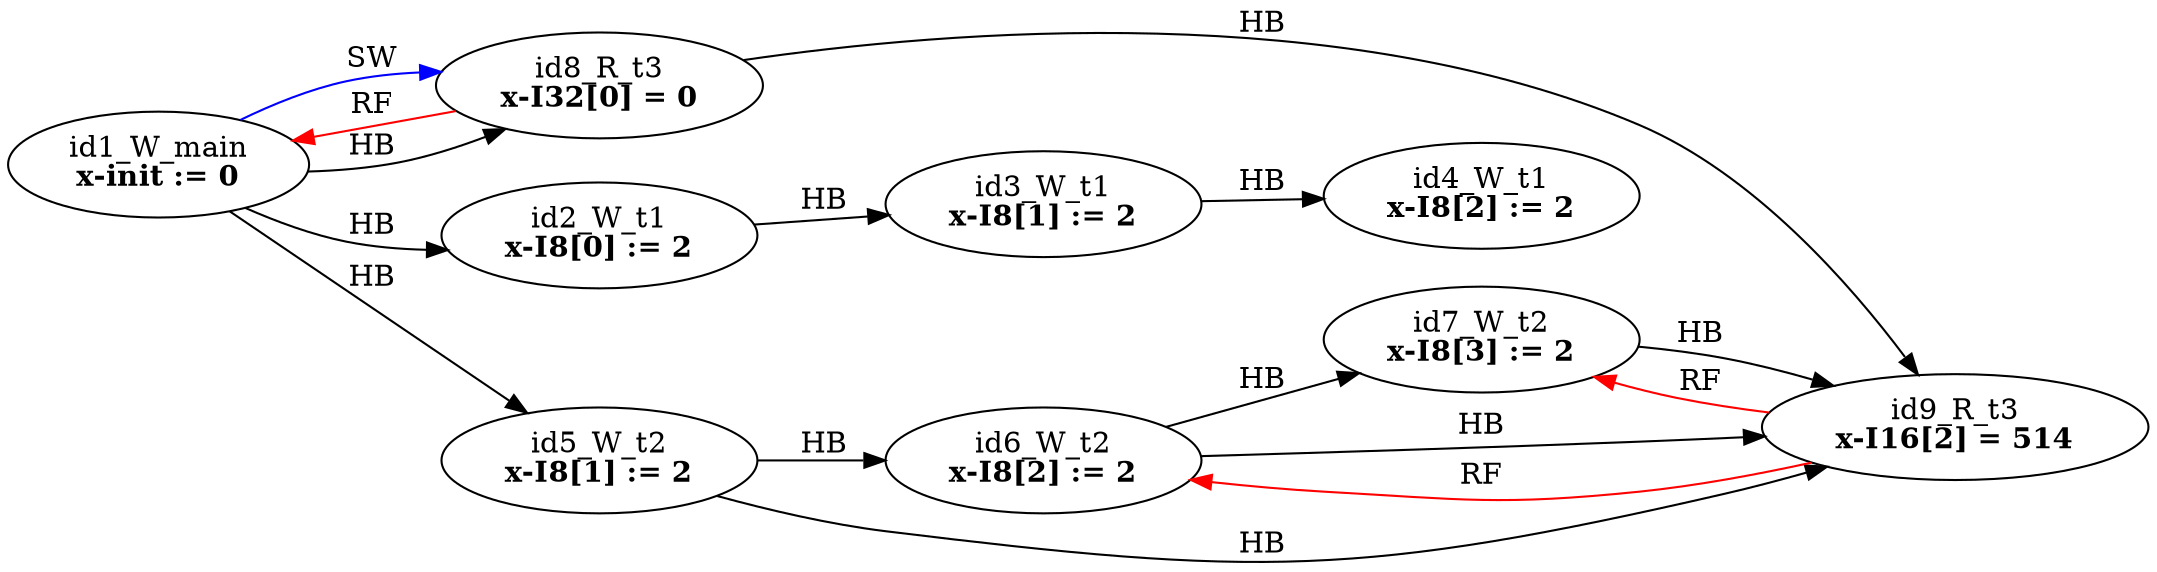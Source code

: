 digraph memory_model {
rankdir=LR;
splines=true; esep=0.5;
id2_W_t1 -> id3_W_t1 [label = "HB", color="black"];
id3_W_t1 -> id4_W_t1 [label = "HB", color="black"];
id5_W_t2 -> id6_W_t2 [label = "HB", color="black"];
id6_W_t2 -> id7_W_t2 [label = "HB", color="black"];
id8_R_t3 -> id9_R_t3 [label = "HB", color="black"];
id1_W_main -> id2_W_t1 [label = "HB", color="black"];
id1_W_main -> id5_W_t2 [label = "HB", color="black"];
id1_W_main -> id8_R_t3 [label = "HB", color="black"];
id5_W_t2 -> id9_R_t3 [label = "HB", color="black"];
id6_W_t2 -> id9_R_t3 [label = "HB", color="black"];
id7_W_t2 -> id9_R_t3 [label = "HB", color="black"];
id8_R_t3 -> id1_W_main [label = "RF", color="red"];
id9_R_t3 -> id6_W_t2 [label = "RF", color="red"];
id9_R_t3 -> id7_W_t2 [label = "RF", color="red"];
id1_W_main -> id8_R_t3 [label = "SW", color="blue"];
id1_W_main [label=<id1_W_main<br/><B>x-init := 0</B>>, pos="5.0,6!"]
id2_W_t1 [label=<id2_W_t1<br/><B>x-I8[0] := 2</B>>, pos="0,4!"]
id3_W_t1 [label=<id3_W_t1<br/><B>x-I8[1] := 2</B>>, pos="0,2!"]
id4_W_t1 [label=<id4_W_t1<br/><B>x-I8[2] := 2</B>>, pos="0,0!"]
id5_W_t2 [label=<id5_W_t2<br/><B>x-I8[1] := 2</B>>, pos="5,4!"]
id6_W_t2 [label=<id6_W_t2<br/><B>x-I8[2] := 2</B>>, pos="5,2!"]
id7_W_t2 [label=<id7_W_t2<br/><B>x-I8[3] := 2</B>>, pos="5,0!"]
id8_R_t3 [label=<id8_R_t3<br/><B>x-I32[0] = 0</B>>, pos="10,4!"]
id9_R_t3 [label=<id9_R_t3<br/><B>x-I16[2] = 514</B>>, pos="10,2!"]
}